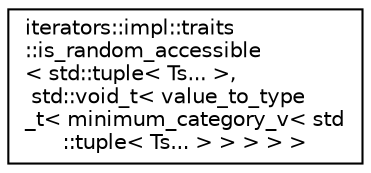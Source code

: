 digraph "Graphical Class Hierarchy"
{
 // INTERACTIVE_SVG=YES
 // LATEX_PDF_SIZE
  edge [fontname="Helvetica",fontsize="10",labelfontname="Helvetica",labelfontsize="10"];
  node [fontname="Helvetica",fontsize="10",shape=record];
  rankdir="LR";
  Node0 [label="iterators::impl::traits\l::is_random_accessible\l\< std::tuple\< Ts... \>,\l std::void_t\< value_to_type\l_t\< minimum_category_v\< std\l::tuple\< Ts... \> \> \> \> \>",height=0.2,width=0.4,color="black", fillcolor="white", style="filled",URL="$structiterators_1_1impl_1_1traits_1_1is__random__accessible_3_01std_1_1tuple_3_01Ts_8_8_8_01_4_0fe99feded7075554c17d90f4b5c8adce.html",tooltip=" "];
}
